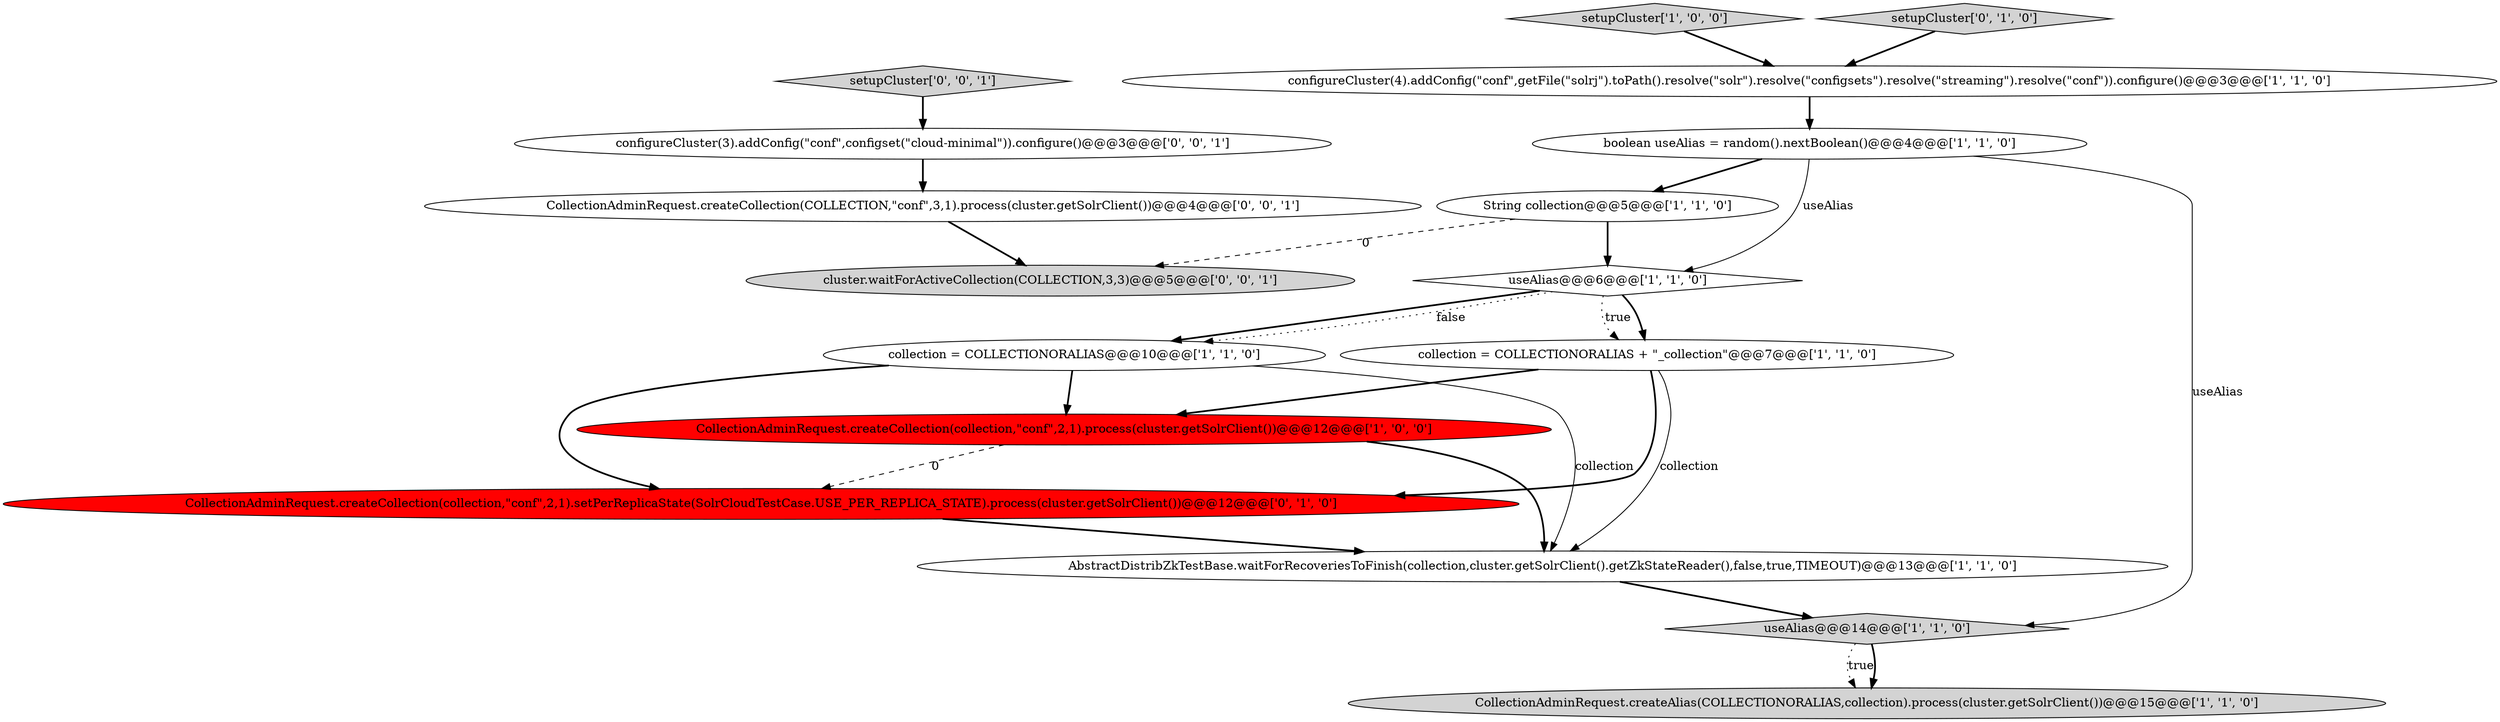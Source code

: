 digraph {
15 [style = filled, label = "cluster.waitForActiveCollection(COLLECTION,3,3)@@@5@@@['0', '0', '1']", fillcolor = lightgray, shape = ellipse image = "AAA0AAABBB3BBB"];
14 [style = filled, label = "setupCluster['0', '0', '1']", fillcolor = lightgray, shape = diamond image = "AAA0AAABBB3BBB"];
11 [style = filled, label = "CollectionAdminRequest.createCollection(collection,\"conf\",2,1).setPerReplicaState(SolrCloudTestCase.USE_PER_REPLICA_STATE).process(cluster.getSolrClient())@@@12@@@['0', '1', '0']", fillcolor = red, shape = ellipse image = "AAA1AAABBB2BBB"];
13 [style = filled, label = "configureCluster(3).addConfig(\"conf\",configset(\"cloud-minimal\")).configure()@@@3@@@['0', '0', '1']", fillcolor = white, shape = ellipse image = "AAA0AAABBB3BBB"];
2 [style = filled, label = "setupCluster['1', '0', '0']", fillcolor = lightgray, shape = diamond image = "AAA0AAABBB1BBB"];
16 [style = filled, label = "CollectionAdminRequest.createCollection(COLLECTION,\"conf\",3,1).process(cluster.getSolrClient())@@@4@@@['0', '0', '1']", fillcolor = white, shape = ellipse image = "AAA0AAABBB3BBB"];
9 [style = filled, label = "String collection@@@5@@@['1', '1', '0']", fillcolor = white, shape = ellipse image = "AAA0AAABBB1BBB"];
12 [style = filled, label = "setupCluster['0', '1', '0']", fillcolor = lightgray, shape = diamond image = "AAA0AAABBB2BBB"];
5 [style = filled, label = "AbstractDistribZkTestBase.waitForRecoveriesToFinish(collection,cluster.getSolrClient().getZkStateReader(),false,true,TIMEOUT)@@@13@@@['1', '1', '0']", fillcolor = white, shape = ellipse image = "AAA0AAABBB1BBB"];
10 [style = filled, label = "CollectionAdminRequest.createCollection(collection,\"conf\",2,1).process(cluster.getSolrClient())@@@12@@@['1', '0', '0']", fillcolor = red, shape = ellipse image = "AAA1AAABBB1BBB"];
1 [style = filled, label = "boolean useAlias = random().nextBoolean()@@@4@@@['1', '1', '0']", fillcolor = white, shape = ellipse image = "AAA0AAABBB1BBB"];
0 [style = filled, label = "configureCluster(4).addConfig(\"conf\",getFile(\"solrj\").toPath().resolve(\"solr\").resolve(\"configsets\").resolve(\"streaming\").resolve(\"conf\")).configure()@@@3@@@['1', '1', '0']", fillcolor = white, shape = ellipse image = "AAA0AAABBB1BBB"];
8 [style = filled, label = "collection = COLLECTIONORALIAS@@@10@@@['1', '1', '0']", fillcolor = white, shape = ellipse image = "AAA0AAABBB1BBB"];
6 [style = filled, label = "CollectionAdminRequest.createAlias(COLLECTIONORALIAS,collection).process(cluster.getSolrClient())@@@15@@@['1', '1', '0']", fillcolor = lightgray, shape = ellipse image = "AAA0AAABBB1BBB"];
7 [style = filled, label = "useAlias@@@6@@@['1', '1', '0']", fillcolor = white, shape = diamond image = "AAA0AAABBB1BBB"];
4 [style = filled, label = "useAlias@@@14@@@['1', '1', '0']", fillcolor = lightgray, shape = diamond image = "AAA0AAABBB1BBB"];
3 [style = filled, label = "collection = COLLECTIONORALIAS + \"_collection\"@@@7@@@['1', '1', '0']", fillcolor = white, shape = ellipse image = "AAA0AAABBB1BBB"];
4->6 [style = dotted, label="true"];
16->15 [style = bold, label=""];
8->10 [style = bold, label=""];
4->6 [style = bold, label=""];
8->5 [style = solid, label="collection"];
3->5 [style = solid, label="collection"];
3->11 [style = bold, label=""];
9->7 [style = bold, label=""];
7->8 [style = bold, label=""];
12->0 [style = bold, label=""];
13->16 [style = bold, label=""];
7->3 [style = bold, label=""];
1->9 [style = bold, label=""];
10->11 [style = dashed, label="0"];
3->10 [style = bold, label=""];
11->5 [style = bold, label=""];
2->0 [style = bold, label=""];
10->5 [style = bold, label=""];
7->3 [style = dotted, label="true"];
1->7 [style = solid, label="useAlias"];
0->1 [style = bold, label=""];
7->8 [style = dotted, label="false"];
5->4 [style = bold, label=""];
1->4 [style = solid, label="useAlias"];
14->13 [style = bold, label=""];
8->11 [style = bold, label=""];
9->15 [style = dashed, label="0"];
}
